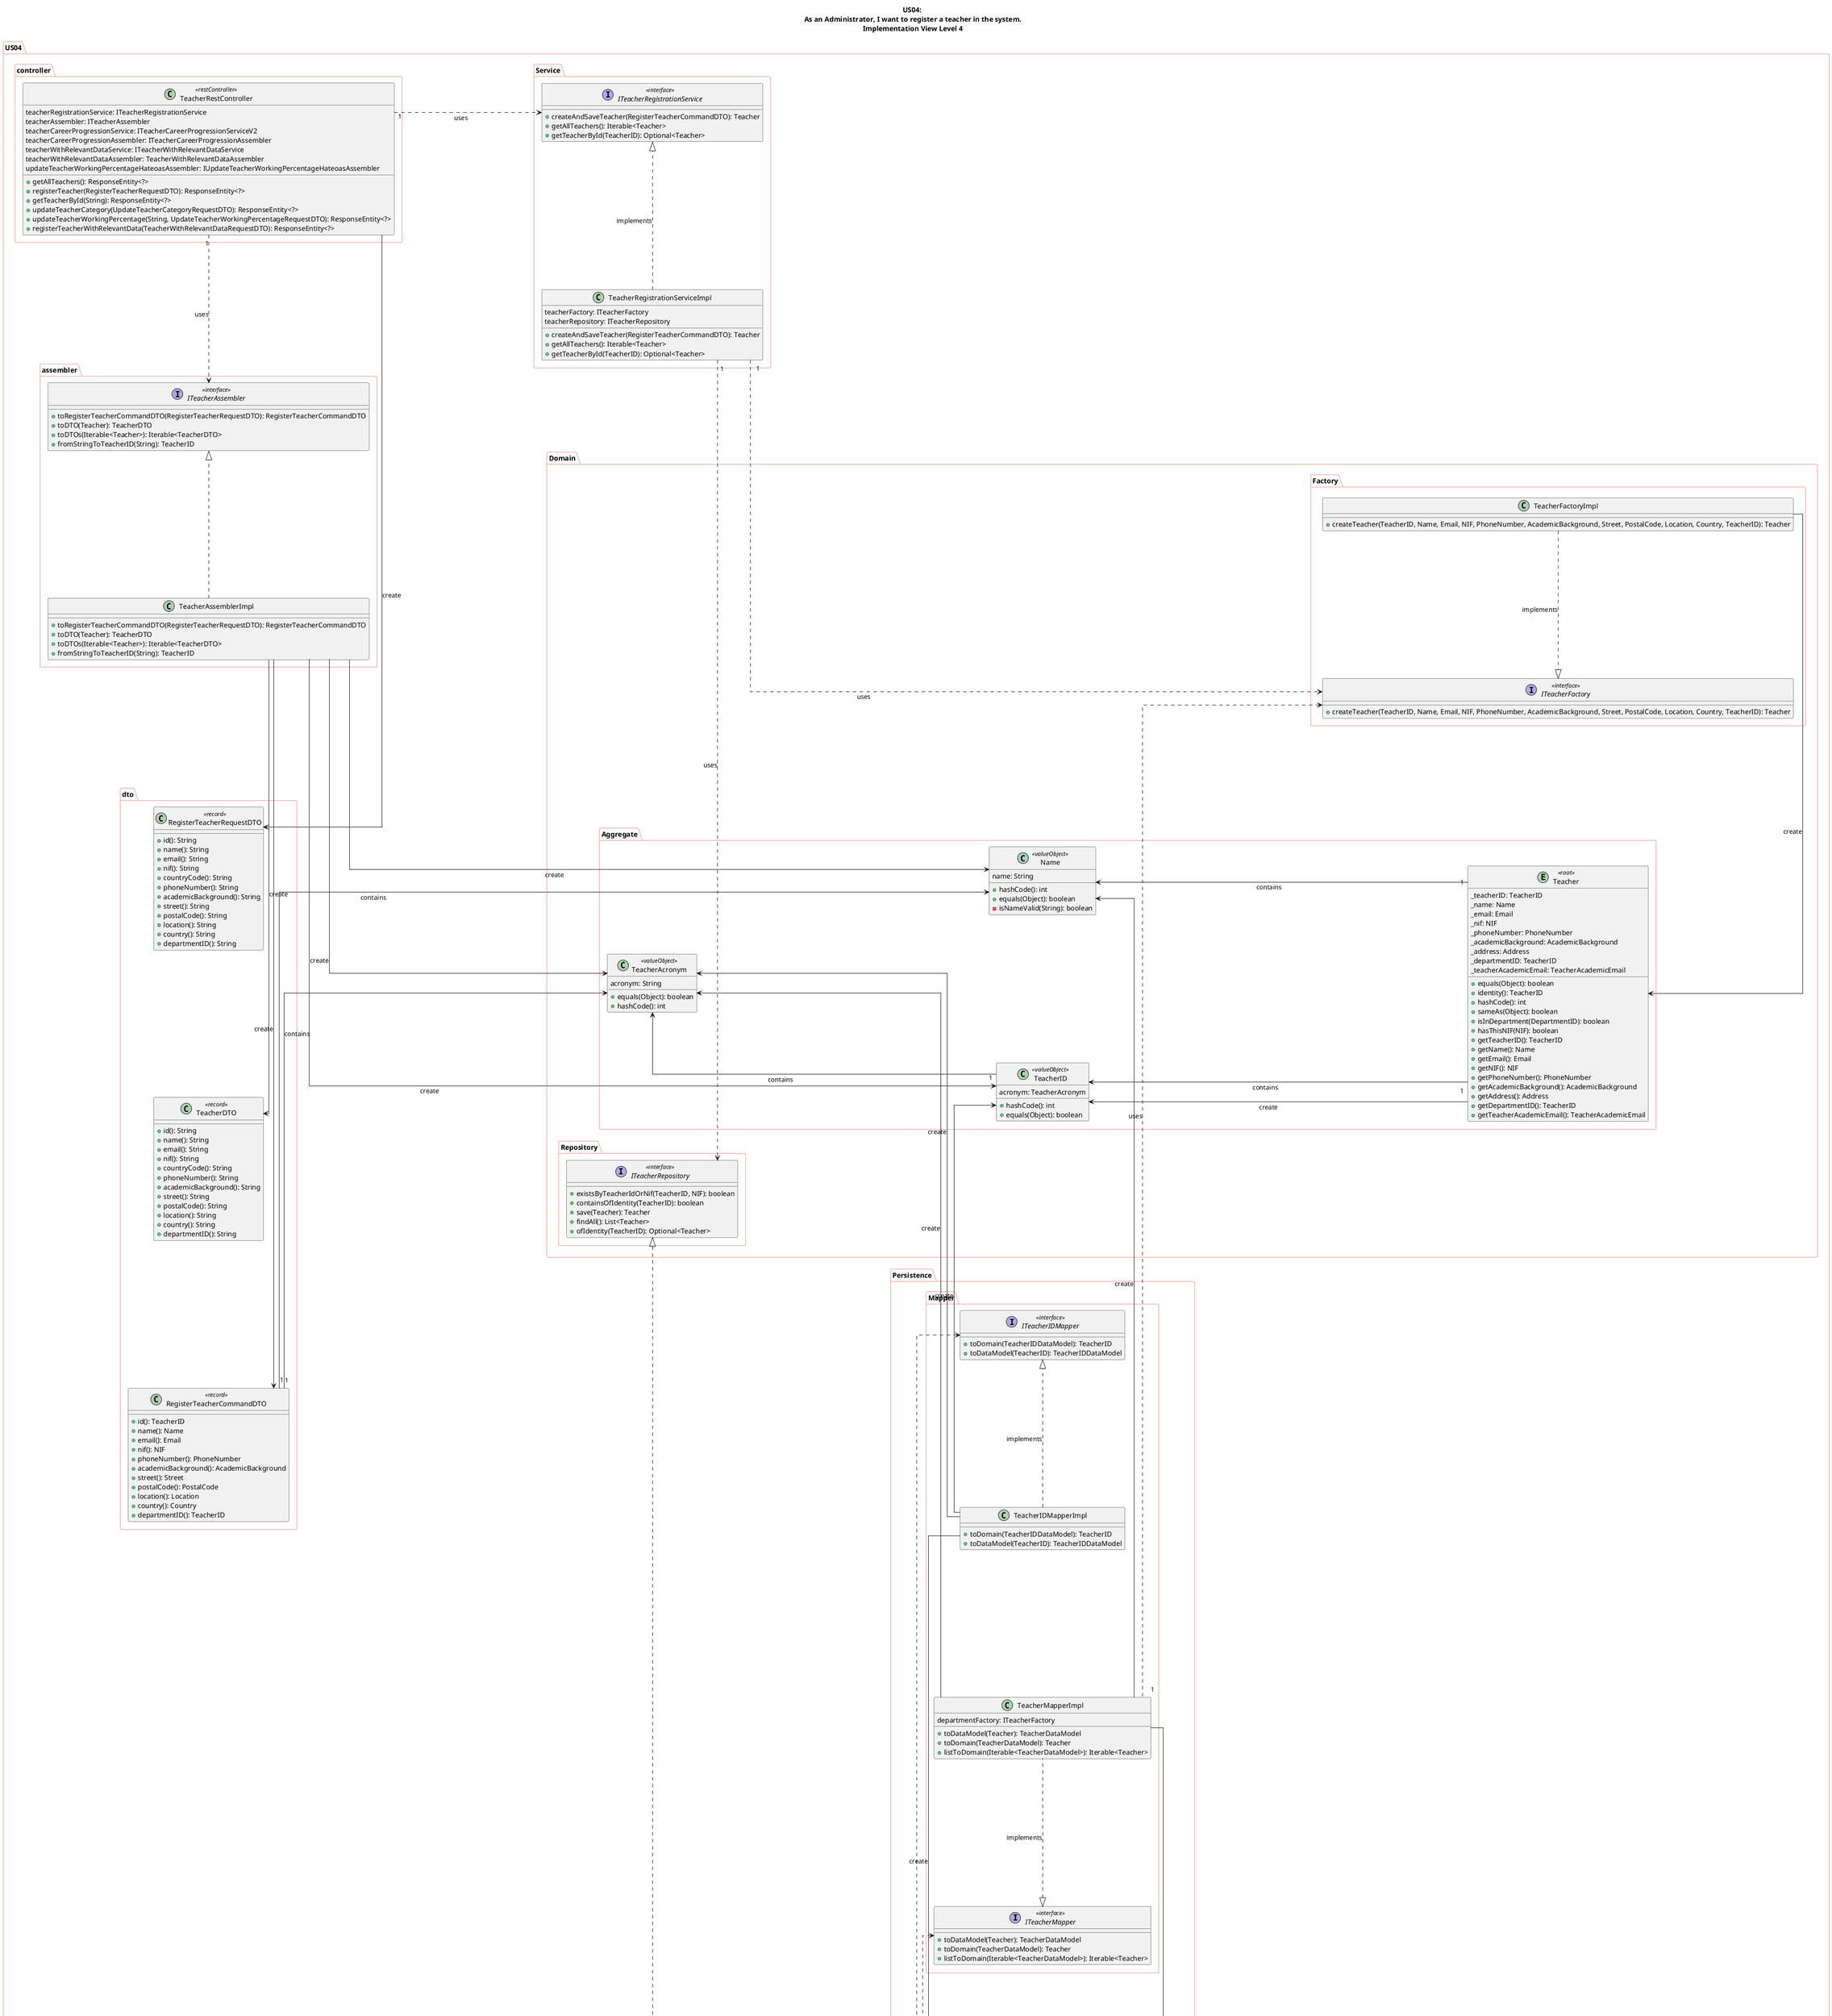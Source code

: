 @startuml
skinparam linetype ortho
skinparam ranksep 300
skinparam nodesep 300
skinparam packageBorderColor #F0B0B0
skinparam arrowThickness 1
left to right direction


title US04: \n As an Administrator, I want to register a teacher in the system. \nImplementation View Level 4

package US04 {
'--- Controller ---
package controller {
  class TeacherRestController <<restController>> {
    teacherRegistrationService: ITeacherRegistrationService
    teacherAssembler: ITeacherAssembler
    teacherCareerProgressionService: ITeacherCareerProgressionServiceV2
    teacherCareerProgressionAssembler: ITeacherCareerProgressionAssembler
    teacherWithRelevantDataService: ITeacherWithRelevantDataService
    teacherWithRelevantDataAssembler: TeacherWithRelevantDataAssembler
    updateTeacherWorkingPercentageHateoasAssembler: IUpdateTeacherWorkingPercentageHateoasAssembler

    + getAllTeachers(): ResponseEntity<?>
    + registerTeacher(RegisterTeacherRequestDTO): ResponseEntity<?>
    + getTeacherById(String): ResponseEntity<?>
    + updateTeacherCategory(UpdateTeacherCategoryRequestDTO): ResponseEntity<?>
    + updateTeacherWorkingPercentage(String, UpdateTeacherWorkingPercentageRequestDTO): ResponseEntity<?>
    + registerTeacherWithRelevantData(TeacherWithRelevantDataRequestDTO): ResponseEntity<?>
  }
}

'--- Assembler ---
package assembler {
interface ITeacherAssembler << interface >> {
  + toRegisterTeacherCommandDTO(RegisterTeacherRequestDTO): RegisterTeacherCommandDTO
  + toDTO(Teacher): TeacherDTO
  + toDTOs(Iterable<Teacher>): Iterable<TeacherDTO>
  + fromStringToTeacherID(String): TeacherID
}

class TeacherAssemblerImpl {
  + toRegisterTeacherCommandDTO(RegisterTeacherRequestDTO): RegisterTeacherCommandDTO
  + toDTO(Teacher): TeacherDTO
  + toDTOs(Iterable<Teacher>): Iterable<TeacherDTO>
  + fromStringToTeacherID(String): TeacherID
}



}

package dto {
class TeacherDTO << record >> {
  + id(): String
  + name(): String
  + email(): String
  + nif(): String
  + countryCode(): String
  + phoneNumber(): String
  + academicBackground(): String
  + street(): String
  + postalCode(): String
  + location(): String
  + country(): String
  + departmentID(): String
}
class RegisterTeacherRequestDTO << record >> {
  + id(): String
  + name(): String
  + email(): String
  + nif(): String
  + countryCode(): String
  + phoneNumber(): String
  + academicBackground(): String
  + street(): String
  + postalCode(): String
  + location(): String
  + country(): String
  + departmentID(): String
}
class RegisterTeacherCommandDTO << record >> {
  + id(): TeacherID
  + name(): Name
  + email(): Email
  + nif(): NIF
  + phoneNumber(): PhoneNumber
  + academicBackground(): AcademicBackground
  + street(): Street
  + postalCode(): PostalCode
  + location(): Location
  + country(): Country
  + departmentID(): TeacherID
}

}

'--- Services & Interfaces ---
package Service {
    'skinparam PackageBorderColor White
    interface ITeacherRegistrationService << interface >> {
      + createAndSaveTeacher(RegisterTeacherCommandDTO): Teacher
      + getAllTeachers(): Iterable<Teacher>
      + getTeacherById(TeacherID): Optional<Teacher>
    }
    class TeacherRegistrationServiceImpl {
      teacherFactory: ITeacherFactory
      teacherRepository: ITeacherRepository
      + createAndSaveTeacher(RegisterTeacherCommandDTO): Teacher
      + getAllTeachers(): Iterable<Teacher>
      + getTeacherById(TeacherID): Optional<Teacher>
    }
}

'--- DOMAIN ---
package Domain {

'--- Factories & Interfaces ---
package Factory {
    together{
    interface ITeacherFactory << interface >> {
      + createTeacher(TeacherID, Name, Email, NIF, PhoneNumber, AcademicBackground, Street, PostalCode, Location, Country, TeacherID): Teacher
    }

    class TeacherFactoryImpl {
      + createTeacher(TeacherID, Name, Email, NIF, PhoneNumber, AcademicBackground, Street, PostalCode, Location, Country, TeacherID): Teacher
    }
    }
}
'--- Teacher Aggregate ---
package Aggregate {
entity Teacher <<root>> {
  + equals(Object): boolean
  + identity(): TeacherID
  + hashCode(): int
  + sameAs(Object): boolean
  _teacherID: TeacherID
  _name: Name
  _email: Email
  _nif: NIF
  _phoneNumber: PhoneNumber
  _academicBackground: AcademicBackground
  _address: Address
  _departmentID: TeacherID
  _teacherAcademicEmail: TeacherAcademicEmail
  + isInDepartment(DepartmentID): boolean
  + hasThisNIF(NIF): boolean
  + getTeacherID(): TeacherID
  + getName(): Name
  + getEmail(): Email
  + getNIF(): NIF
  + getPhoneNumber(): PhoneNumber
  + getAcademicBackground(): AcademicBackground
  + getAddress(): Address
  + getDepartmentID(): TeacherID
  + getTeacherAcademicEmail(): TeacherAcademicEmail
}

class TeacherAcronym << valueObject >> {
  + equals(Object): boolean
  + hashCode(): int
   acronym: String
}
class TeacherID << valueObject >>{
  + hashCode(): int
  + equals(Object): boolean
   acronym: TeacherAcronym
}
class Name << valueObject >>{
  + hashCode(): int
  + equals(Object): boolean
  - isNameValid(String): boolean
   name: String
}
}
'--- Repository IREPO---
package Repository {
  interface ITeacherRepository << interface >> {
    + existsByTeacherIdOrNif(TeacherID, NIF): boolean
    + containsOfIdentity(TeacherID): boolean
    + save(Teacher): Teacher
    + findAll(): List<Teacher>
    + ofIdentity(TeacherID): Optional<Teacher>
  }
  }
}
package Persistence {
  '--- Mappers ---
  package Mapper {
    interface ITeacherIDMapper << interface >> {
      + toDomain(TeacherIDDataModel): TeacherID
      + toDataModel(TeacherID): TeacherIDDataModel
    }
    class TeacherIDMapperImpl {
      + toDomain(TeacherIDDataModel): TeacherID
      + toDataModel(TeacherID): TeacherIDDataModel
    }

    interface ITeacherMapper << interface >> {
      + toDataModel(Teacher): TeacherDataModel
      + toDomain(TeacherDataModel): Teacher
      + listToDomain(Iterable<TeacherDataModel>): Iterable<Teacher>
    }
    class TeacherMapperImpl {
      + toDataModel(Teacher): TeacherDataModel
      + toDomain(TeacherDataModel): Teacher
      + listToDomain(Iterable<TeacherDataModel>): Iterable<Teacher>
       departmentFactory: ITeacherFactory
    }
  }

    '--- Data Models ---
    package DataModel {
    class TeacherDataModel <<dataModel>> {
      - teacherId: TeacherIDDataModel
      - name: String
      - email: String
      - nif: NIFDataModel
      - phoneNumber: PhoneNumberDataModel
      - academicBackground: String
      - address: AddressDataModel
      - academicEmail: TeacherAcademicEmailDataModel
      - departmentID: TeacherIDDataModel
      + getTeacherIDDataModel(): TeacherIDDataModel
      + getName(): String
      + getEmail(): String
      + getNif(): NIFDataModel
      + getPhoneNumber(): PhoneNumberDataModel
      + getAcademicBackground(): String
      + getAddress(): AddressDataModel
      + getDepartmentID(): TeacherIDDataModel
      + getTeacherAcademicEmail(): TeacherAcademicEmailDataModel
    }


    class TeacherIDDataModel <<dataModel>> {
      - teacherAcronym: String
      + getTeacherAcronym(): String
      + equals(Object): boolean
      + hashCode(): int
    }
    }
    '--- Repositories ---
package RepositorySpringData {
  interface ITeacherRepositorySpringData << interface >> {
    + existsByTeacherIdOrNif(TeacherIDDataModel, NIFDataModel): boolean
    + findByTeacherId(TeacherIDDataModel): Optional<TeacherDataModel>
    + findByDepartmentID(DepartmentIDDataModel): Iterable<TeacherDataModel>
    + save(TeacherDataModel): TeacherDataModel
    + findAll(): List<TeacherDataModel>
    + existsById(TeacherIDDataModel): boolean
    + findById(TeacherIDDataModel): Optional<TeacherDataModel>
  }
  class TeacherRepositorySpringDataImpl {
    iTeacherRepositorySpringData: ITeacherRepositorySpringData
    teacherMapper: ITeacherMapper
    teacherIDMapper: ITeacherIDMapper
    nifMapper: INIFMapper
    departmentIDMapper: ITeacherIDMapper

    + save(Teacher): Teacher
    + findAll(): List<Teacher>
    + ofIdentity(TeacherID): Optional<Teacher>
    + containsOfIdentity(TeacherID): boolean
    + existsByTeacherIdOrNif(TeacherID, NIF): boolean
    + findAllByDepartmentId(DepartmentID): Iterable<Teacher>
  }
}
}



RegisterTeacherRequestDTO <-left- TeacherRestController : "«create»"
TeacherRestController "1" .right.> ITeacherAssembler : "uses"
TeacherRestController "1" .right.> ITeacherRegistrationService : "uses"

TeacherAssemblerImpl -right-> TeacherAcronym : "«create»"
TeacherAssemblerImpl -right-> TeacherDTO : "«create»"
TeacherAssemblerImpl -right-> TeacherID : "«create»"
TeacherAssemblerImpl .right.|>  ITeacherAssembler
TeacherAssemblerImpl -right-> Name : "«create»"
TeacherAssemblerImpl -right-> RegisterTeacherCommandDTO : "«create»"


RegisterTeacherCommandDTO "1" -down-> Name : "contains"
RegisterTeacherCommandDTO "1" -down-> TeacherAcronym : "contains"

TeacherRegistrationServiceImpl "1" .right.> ITeacherFactory : "uses"
TeacherRegistrationServiceImpl .right.|>  ITeacherRegistrationService : "implements"
TeacherRegistrationServiceImpl "1" .right.> ITeacherRepository : "uses"

TeacherFactoryImpl -right-> Teacher : "«create»"
TeacherFactoryImpl .right.|> ITeacherFactory : "implements"

Teacher -up->  TeacherID: "«create»"
Teacher "1" -up-> TeacherID : "contains"
Teacher "1" -up-> Name : "contains"
TeacherID "1" -up-> TeacherAcronym : "contains"

TeacherDataModel "1" -right-> TeacherIDDataModel : "contains"

TeacherRepositorySpringDataImpl "1" .left.> ITeacherIDMapper : "uses"
TeacherRepositorySpringDataImpl "1" .left.> ITeacherMapper : "uses"
TeacherRepositorySpringDataImpl .left.|>  ITeacherRepository: "implements"
TeacherRepositorySpringDataImpl "1" .left.> ITeacherRepositorySpringData: "uses"
ITeacherRepositorySpringData "1" -down-|> JPARepository : "extends"

TeacherIDMapperImpl -right-> TeacherAcronym : "«create»"
TeacherIDMapperImpl -right-> TeacherID : "«create»"
TeacherIDMapperImpl -right-> TeacherIDDataModel : "«create»"
TeacherIDMapperImpl .right.|> ITeacherIDMapper : "implements"

TeacherMapperImpl -left-> TeacherAcronym : "«create»"
TeacherMapperImpl -left-> TeacherDataModel : "«create»"
TeacherMapperImpl "1" .left.>  ITeacherFactory : "uses"
TeacherMapperImpl .left.|> ITeacherMapper : "implements"
TeacherMapperImpl -left-> Name : "«create»"

@enduml

